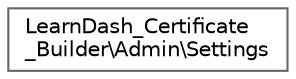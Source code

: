 digraph "Graphical Class Hierarchy"
{
 // LATEX_PDF_SIZE
  bgcolor="transparent";
  edge [fontname=Helvetica,fontsize=10,labelfontname=Helvetica,labelfontsize=10];
  node [fontname=Helvetica,fontsize=10,shape=box,height=0.2,width=0.4];
  rankdir="LR";
  Node0 [id="Node000000",label="LearnDash_Certificate\l_Builder\\Admin\\Settings",height=0.2,width=0.4,color="grey40", fillcolor="white", style="filled",URL="$classLearnDash__Certificate__Builder_1_1Admin_1_1Settings.html",tooltip=" "];
}
